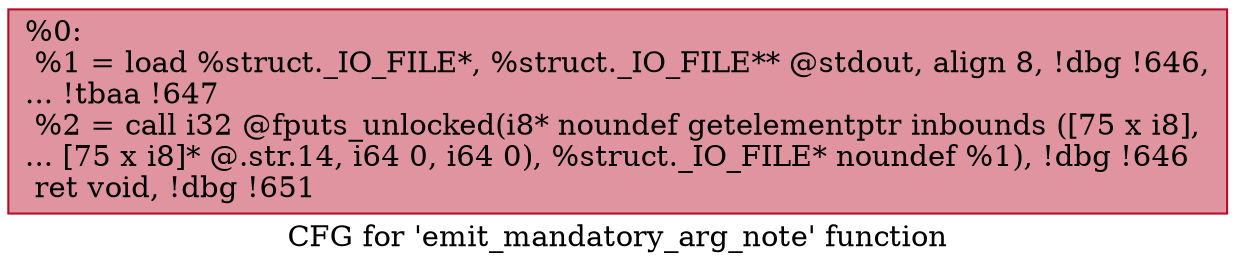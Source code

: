 digraph "CFG for 'emit_mandatory_arg_note' function" {
	label="CFG for 'emit_mandatory_arg_note' function";

	Node0x692d00 [shape=record,color="#b70d28ff", style=filled, fillcolor="#b70d2870",label="{%0:\l  %1 = load %struct._IO_FILE*, %struct._IO_FILE** @stdout, align 8, !dbg !646,\l... !tbaa !647\l  %2 = call i32 @fputs_unlocked(i8* noundef getelementptr inbounds ([75 x i8],\l... [75 x i8]* @.str.14, i64 0, i64 0), %struct._IO_FILE* noundef %1), !dbg !646\l  ret void, !dbg !651\l}"];
}
